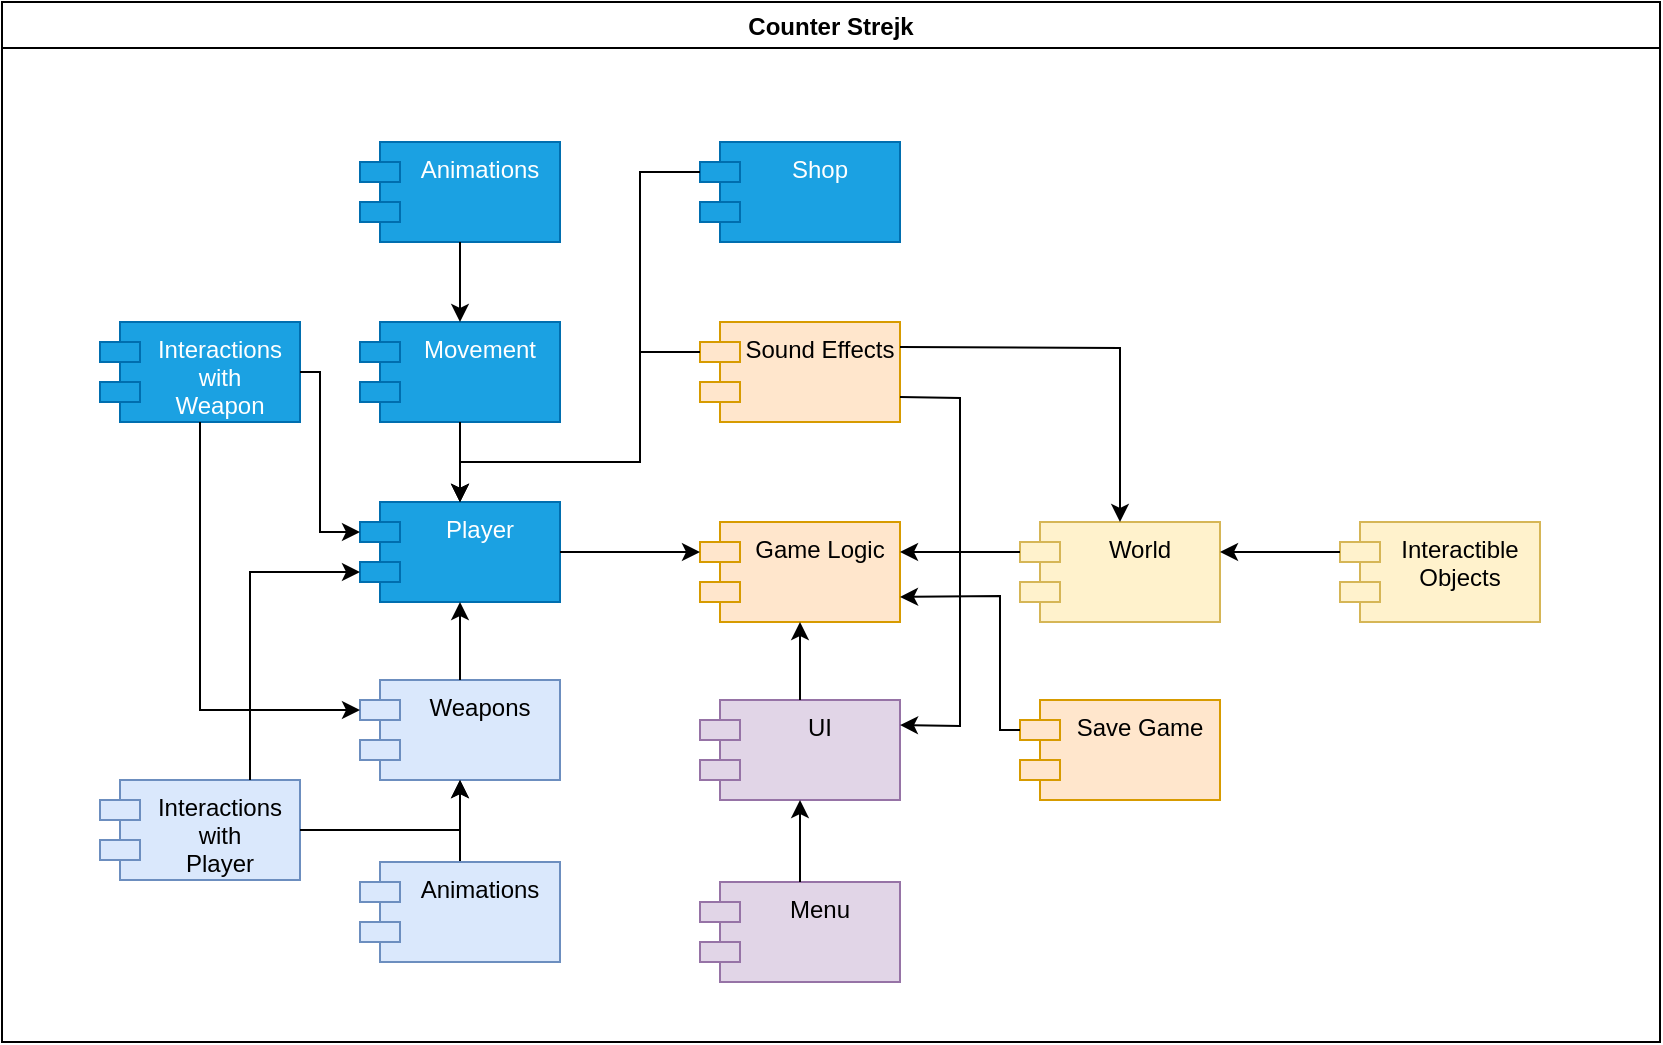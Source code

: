 <mxfile version="16.5.1" type="google"><diagram id="lmcRwzdXSvDmLRSAeOg0" name="Page-1"><mxGraphModel dx="211" dy="546" grid="1" gridSize="10" guides="1" tooltips="1" connect="1" arrows="1" fold="1" page="1" pageScale="1" pageWidth="827" pageHeight="1169" math="0" shadow="0"><root><mxCell id="0"/><mxCell id="1" parent="0"/><mxCell id="5NwI4T5EZ4Up594CXk7H-31" value="Counter Strejk" style="swimlane;" parent="1" vertex="1"><mxGeometry x="1241" y="80" width="829" height="520" as="geometry"/></mxCell><mxCell id="5NwI4T5EZ4Up594CXk7H-35" value="Game Logic" style="shape=module;align=left;spacingLeft=20;align=center;verticalAlign=top;fillColor=#ffe6cc;strokeColor=#d79b00;" parent="5NwI4T5EZ4Up594CXk7H-31" vertex="1"><mxGeometry x="349" y="260" width="100" height="50" as="geometry"/></mxCell><mxCell id="5NwI4T5EZ4Up594CXk7H-33" value="Movement" style="shape=module;align=left;spacingLeft=20;align=center;verticalAlign=top;fillColor=#1ba1e2;strokeColor=#006EAF;fontColor=#ffffff;" parent="5NwI4T5EZ4Up594CXk7H-31" vertex="1"><mxGeometry x="179" y="160" width="100" height="50" as="geometry"/></mxCell><mxCell id="5NwI4T5EZ4Up594CXk7H-36" value="Interactions&#10;with&#10;Weapon" style="shape=module;align=left;spacingLeft=20;align=center;verticalAlign=top;fillColor=#1ba1e2;strokeColor=#006EAF;fontColor=#ffffff;" parent="5NwI4T5EZ4Up594CXk7H-31" vertex="1"><mxGeometry x="49" y="160" width="100" height="50" as="geometry"/></mxCell><mxCell id="5NwI4T5EZ4Up594CXk7H-37" value="Animations&#10;" style="shape=module;align=left;spacingLeft=20;align=center;verticalAlign=top;fillColor=#1ba1e2;strokeColor=#006EAF;fontColor=#ffffff;" parent="5NwI4T5EZ4Up594CXk7H-31" vertex="1"><mxGeometry x="179" y="70" width="100" height="50" as="geometry"/></mxCell><mxCell id="5NwI4T5EZ4Up594CXk7H-38" value="Sound Effects" style="shape=module;align=left;spacingLeft=20;align=center;verticalAlign=top;fillColor=#ffe6cc;strokeColor=#d79b00;" parent="5NwI4T5EZ4Up594CXk7H-31" vertex="1"><mxGeometry x="349" y="160" width="100" height="50" as="geometry"/></mxCell><mxCell id="5NwI4T5EZ4Up594CXk7H-40" value="Save Game" style="shape=module;align=left;spacingLeft=20;align=center;verticalAlign=top;fillColor=#ffe6cc;strokeColor=#d79b00;" parent="5NwI4T5EZ4Up594CXk7H-31" vertex="1"><mxGeometry x="509" y="349" width="100" height="50" as="geometry"/></mxCell><mxCell id="5NwI4T5EZ4Up594CXk7H-42" value="Shop" style="shape=module;align=left;spacingLeft=20;align=center;verticalAlign=top;fillColor=#1ba1e2;strokeColor=#006EAF;fontColor=#ffffff;" parent="5NwI4T5EZ4Up594CXk7H-31" vertex="1"><mxGeometry x="349" y="70" width="100" height="50" as="geometry"/></mxCell><mxCell id="5NwI4T5EZ4Up594CXk7H-43" value="Player" style="shape=module;align=left;spacingLeft=20;align=center;verticalAlign=top;fillColor=#1ba1e2;strokeColor=#006EAF;fontColor=#ffffff;" parent="5NwI4T5EZ4Up594CXk7H-31" vertex="1"><mxGeometry x="179" y="250" width="100" height="50" as="geometry"/></mxCell><mxCell id="5NwI4T5EZ4Up594CXk7H-45" value="World" style="shape=module;align=left;spacingLeft=20;align=center;verticalAlign=top;fillColor=#fff2cc;strokeColor=#d6b656;" parent="5NwI4T5EZ4Up594CXk7H-31" vertex="1"><mxGeometry x="509" y="260" width="100" height="50" as="geometry"/></mxCell><mxCell id="5NwI4T5EZ4Up594CXk7H-46" value="UI" style="shape=module;align=left;spacingLeft=20;align=center;verticalAlign=top;fillColor=#e1d5e7;strokeColor=#9673a6;" parent="5NwI4T5EZ4Up594CXk7H-31" vertex="1"><mxGeometry x="349" y="349" width="100" height="50" as="geometry"/></mxCell><mxCell id="5NwI4T5EZ4Up594CXk7H-39" value="Menu" style="shape=module;align=left;spacingLeft=20;align=center;verticalAlign=top;fillColor=#e1d5e7;strokeColor=#9673a6;" parent="5NwI4T5EZ4Up594CXk7H-31" vertex="1"><mxGeometry x="349" y="440" width="100" height="50" as="geometry"/></mxCell><mxCell id="5NwI4T5EZ4Up594CXk7H-47" value="Weapons" style="shape=module;align=left;spacingLeft=20;align=center;verticalAlign=top;fillColor=#dae8fc;strokeColor=#6c8ebf;" parent="5NwI4T5EZ4Up594CXk7H-31" vertex="1"><mxGeometry x="179" y="339" width="100" height="50" as="geometry"/></mxCell><mxCell id="5NwI4T5EZ4Up594CXk7H-51" style="edgeStyle=orthogonalEdgeStyle;rounded=0;orthogonalLoop=1;jettySize=auto;html=1;exitX=0.5;exitY=0;exitDx=0;exitDy=0;entryX=0.5;entryY=1;entryDx=0;entryDy=0;" parent="5NwI4T5EZ4Up594CXk7H-31" source="5NwI4T5EZ4Up594CXk7H-48" target="5NwI4T5EZ4Up594CXk7H-47" edge="1"><mxGeometry relative="1" as="geometry"/></mxCell><mxCell id="5NwI4T5EZ4Up594CXk7H-48" value="Animations" style="shape=module;align=left;spacingLeft=20;align=center;verticalAlign=top;fillColor=#dae8fc;strokeColor=#6c8ebf;" parent="5NwI4T5EZ4Up594CXk7H-31" vertex="1"><mxGeometry x="179" y="430" width="100" height="50" as="geometry"/></mxCell><mxCell id="5NwI4T5EZ4Up594CXk7H-49" value="Interactions&#10;with&#10;Player&#10;" style="shape=module;align=left;spacingLeft=20;align=center;verticalAlign=top;fillColor=#dae8fc;strokeColor=#6c8ebf;" parent="5NwI4T5EZ4Up594CXk7H-31" vertex="1"><mxGeometry x="49" y="389" width="100" height="50" as="geometry"/></mxCell><mxCell id="5NwI4T5EZ4Up594CXk7H-53" value="" style="endArrow=classic;html=1;rounded=0;exitX=1;exitY=0.5;exitDx=0;exitDy=0;entryX=0.5;entryY=1;entryDx=0;entryDy=0;" parent="5NwI4T5EZ4Up594CXk7H-31" source="5NwI4T5EZ4Up594CXk7H-49" target="5NwI4T5EZ4Up594CXk7H-47" edge="1"><mxGeometry width="50" height="50" relative="1" as="geometry"><mxPoint x="319" y="380" as="sourcePoint"/><mxPoint x="369" y="330" as="targetPoint"/><Array as="points"><mxPoint x="229" y="414"/></Array></mxGeometry></mxCell><mxCell id="5NwI4T5EZ4Up594CXk7H-54" value="" style="endArrow=classic;html=1;rounded=0;entryX=0.5;entryY=1;entryDx=0;entryDy=0;exitX=0.5;exitY=0;exitDx=0;exitDy=0;" parent="5NwI4T5EZ4Up594CXk7H-31" source="5NwI4T5EZ4Up594CXk7H-47" target="5NwI4T5EZ4Up594CXk7H-43" edge="1"><mxGeometry width="50" height="50" relative="1" as="geometry"><mxPoint x="319" y="380" as="sourcePoint"/><mxPoint x="369" y="330" as="targetPoint"/></mxGeometry></mxCell><mxCell id="5NwI4T5EZ4Up594CXk7H-55" value="" style="endArrow=classic;html=1;rounded=0;entryX=0;entryY=0;entryDx=0;entryDy=15;entryPerimeter=0;exitX=1;exitY=0.5;exitDx=0;exitDy=0;" parent="5NwI4T5EZ4Up594CXk7H-31" source="5NwI4T5EZ4Up594CXk7H-43" target="5NwI4T5EZ4Up594CXk7H-35" edge="1"><mxGeometry width="50" height="50" relative="1" as="geometry"><mxPoint x="319" y="390" as="sourcePoint"/><mxPoint x="369" y="340" as="targetPoint"/></mxGeometry></mxCell><mxCell id="5NwI4T5EZ4Up594CXk7H-57" value="" style="endArrow=classic;html=1;rounded=0;entryX=0;entryY=0;entryDx=0;entryDy=15;entryPerimeter=0;exitX=0.5;exitY=1;exitDx=0;exitDy=0;" parent="5NwI4T5EZ4Up594CXk7H-31" source="5NwI4T5EZ4Up594CXk7H-36" target="5NwI4T5EZ4Up594CXk7H-47" edge="1"><mxGeometry width="50" height="50" relative="1" as="geometry"><mxPoint x="319" y="280" as="sourcePoint"/><mxPoint x="369" y="230" as="targetPoint"/><Array as="points"><mxPoint x="99" y="354"/></Array></mxGeometry></mxCell><mxCell id="5NwI4T5EZ4Up594CXk7H-58" value="" style="endArrow=classic;html=1;rounded=0;entryX=0;entryY=0;entryDx=0;entryDy=35;entryPerimeter=0;exitX=0.75;exitY=0;exitDx=0;exitDy=0;" parent="5NwI4T5EZ4Up594CXk7H-31" source="5NwI4T5EZ4Up594CXk7H-49" target="5NwI4T5EZ4Up594CXk7H-43" edge="1"><mxGeometry width="50" height="50" relative="1" as="geometry"><mxPoint x="319" y="280" as="sourcePoint"/><mxPoint x="369" y="230" as="targetPoint"/><Array as="points"><mxPoint x="124" y="285"/></Array></mxGeometry></mxCell><mxCell id="5NwI4T5EZ4Up594CXk7H-59" value="" style="endArrow=classic;html=1;rounded=0;exitX=0.5;exitY=1;exitDx=0;exitDy=0;entryX=0.5;entryY=0;entryDx=0;entryDy=0;" parent="5NwI4T5EZ4Up594CXk7H-31" source="5NwI4T5EZ4Up594CXk7H-33" target="5NwI4T5EZ4Up594CXk7H-43" edge="1"><mxGeometry width="50" height="50" relative="1" as="geometry"><mxPoint x="319" y="280" as="sourcePoint"/><mxPoint x="369" y="230" as="targetPoint"/></mxGeometry></mxCell><mxCell id="5NwI4T5EZ4Up594CXk7H-60" value="" style="endArrow=classic;html=1;rounded=0;exitX=0.5;exitY=1;exitDx=0;exitDy=0;entryX=0.5;entryY=0;entryDx=0;entryDy=0;" parent="5NwI4T5EZ4Up594CXk7H-31" source="5NwI4T5EZ4Up594CXk7H-37" target="5NwI4T5EZ4Up594CXk7H-33" edge="1"><mxGeometry width="50" height="50" relative="1" as="geometry"><mxPoint x="319" y="280" as="sourcePoint"/><mxPoint x="309" y="130" as="targetPoint"/></mxGeometry></mxCell><mxCell id="5NwI4T5EZ4Up594CXk7H-64" value="" style="endArrow=classic;html=1;rounded=0;entryX=0.5;entryY=0;entryDx=0;entryDy=0;exitX=1;exitY=0.25;exitDx=0;exitDy=0;" parent="5NwI4T5EZ4Up594CXk7H-31" source="5NwI4T5EZ4Up594CXk7H-38" target="5NwI4T5EZ4Up594CXk7H-45" edge="1"><mxGeometry width="50" height="50" relative="1" as="geometry"><mxPoint x="319" y="280" as="sourcePoint"/><mxPoint x="369" y="230" as="targetPoint"/><Array as="points"><mxPoint x="559" y="173"/></Array></mxGeometry></mxCell><mxCell id="5NwI4T5EZ4Up594CXk7H-65" value="" style="endArrow=classic;html=1;rounded=0;exitX=1;exitY=0.75;exitDx=0;exitDy=0;entryX=1;entryY=0.25;entryDx=0;entryDy=0;" parent="5NwI4T5EZ4Up594CXk7H-31" source="5NwI4T5EZ4Up594CXk7H-38" target="5NwI4T5EZ4Up594CXk7H-46" edge="1"><mxGeometry width="50" height="50" relative="1" as="geometry"><mxPoint x="499" y="230" as="sourcePoint"/><mxPoint x="369" y="230" as="targetPoint"/><Array as="points"><mxPoint x="479" y="198"/><mxPoint x="479" y="362"/></Array></mxGeometry></mxCell><mxCell id="5NwI4T5EZ4Up594CXk7H-66" value="" style="endArrow=classic;html=1;rounded=0;exitX=0;exitY=0;exitDx=0;exitDy=15;exitPerimeter=0;entryX=0.5;entryY=0;entryDx=0;entryDy=0;" parent="5NwI4T5EZ4Up594CXk7H-31" source="5NwI4T5EZ4Up594CXk7H-42" target="5NwI4T5EZ4Up594CXk7H-43" edge="1"><mxGeometry width="50" height="50" relative="1" as="geometry"><mxPoint x="319" y="80" as="sourcePoint"/><mxPoint x="329" y="120" as="targetPoint"/><Array as="points"><mxPoint x="319" y="85"/><mxPoint x="319" y="230"/><mxPoint x="229" y="230"/></Array></mxGeometry></mxCell><mxCell id="5NwI4T5EZ4Up594CXk7H-67" value="Interactible&#10;Objects" style="shape=module;align=left;spacingLeft=20;align=center;verticalAlign=top;fillColor=#fff2cc;strokeColor=#d6b656;" parent="5NwI4T5EZ4Up594CXk7H-31" vertex="1"><mxGeometry x="669" y="260" width="100" height="50" as="geometry"/></mxCell><mxCell id="5NwI4T5EZ4Up594CXk7H-68" value="" style="endArrow=classic;html=1;rounded=0;exitX=0;exitY=0;exitDx=0;exitDy=15;exitPerimeter=0;" parent="5NwI4T5EZ4Up594CXk7H-31" source="5NwI4T5EZ4Up594CXk7H-67" edge="1"><mxGeometry width="50" height="50" relative="1" as="geometry"><mxPoint x="609" y="275" as="sourcePoint"/><mxPoint x="609" y="275" as="targetPoint"/></mxGeometry></mxCell><mxCell id="5NwI4T5EZ4Up594CXk7H-69" value="" style="endArrow=classic;html=1;rounded=0;entryX=0.5;entryY=1;entryDx=0;entryDy=0;exitX=0.5;exitY=0;exitDx=0;exitDy=0;" parent="5NwI4T5EZ4Up594CXk7H-31" source="5NwI4T5EZ4Up594CXk7H-39" target="5NwI4T5EZ4Up594CXk7H-46" edge="1"><mxGeometry width="50" height="50" relative="1" as="geometry"><mxPoint x="319" y="280" as="sourcePoint"/><mxPoint x="369" y="230" as="targetPoint"/></mxGeometry></mxCell><mxCell id="5NwI4T5EZ4Up594CXk7H-70" value="" style="endArrow=classic;html=1;rounded=0;exitX=0;exitY=0;exitDx=0;exitDy=15;exitPerimeter=0;" parent="5NwI4T5EZ4Up594CXk7H-31" source="5NwI4T5EZ4Up594CXk7H-45" edge="1"><mxGeometry width="50" height="50" relative="1" as="geometry"><mxPoint x="319" y="280" as="sourcePoint"/><mxPoint x="449" y="275" as="targetPoint"/></mxGeometry></mxCell><mxCell id="5NwI4T5EZ4Up594CXk7H-71" value="" style="endArrow=classic;html=1;rounded=0;entryX=0.5;entryY=1;entryDx=0;entryDy=0;exitX=0.5;exitY=0;exitDx=0;exitDy=0;" parent="5NwI4T5EZ4Up594CXk7H-31" source="5NwI4T5EZ4Up594CXk7H-46" target="5NwI4T5EZ4Up594CXk7H-35" edge="1"><mxGeometry width="50" height="50" relative="1" as="geometry"><mxPoint x="319" y="280" as="sourcePoint"/><mxPoint x="369" y="230" as="targetPoint"/></mxGeometry></mxCell><mxCell id="5NwI4T5EZ4Up594CXk7H-73" value="" style="endArrow=classic;html=1;rounded=0;entryX=1;entryY=0.75;entryDx=0;entryDy=0;exitX=0;exitY=0;exitDx=0;exitDy=15;exitPerimeter=0;" parent="5NwI4T5EZ4Up594CXk7H-31" source="5NwI4T5EZ4Up594CXk7H-40" target="5NwI4T5EZ4Up594CXk7H-35" edge="1"><mxGeometry width="50" height="50" relative="1" as="geometry"><mxPoint x="319" y="280" as="sourcePoint"/><mxPoint x="369" y="230" as="targetPoint"/><Array as="points"><mxPoint x="499" y="364"/><mxPoint x="499" y="297"/></Array></mxGeometry></mxCell><mxCell id="n-4Gh-5AmTZOTTQgu_lp-1" value="" style="endArrow=classic;html=1;rounded=0;entryX=0;entryY=0;entryDx=0;entryDy=15;entryPerimeter=0;exitX=1;exitY=0.5;exitDx=0;exitDy=0;" edge="1" parent="5NwI4T5EZ4Up594CXk7H-31" source="5NwI4T5EZ4Up594CXk7H-36" target="5NwI4T5EZ4Up594CXk7H-43"><mxGeometry width="50" height="50" relative="1" as="geometry"><mxPoint x="249" y="230" as="sourcePoint"/><mxPoint x="299" y="180" as="targetPoint"/><Array as="points"><mxPoint x="159" y="185"/><mxPoint x="159" y="265"/></Array></mxGeometry></mxCell><mxCell id="5NwI4T5EZ4Up594CXk7H-63" value="" style="endArrow=classic;html=1;rounded=0;exitX=0;exitY=0;exitDx=0;exitDy=15;exitPerimeter=0;" parent="1" source="5NwI4T5EZ4Up594CXk7H-38" edge="1"><mxGeometry width="50" height="50" relative="1" as="geometry"><mxPoint x="1560" y="360" as="sourcePoint"/><mxPoint x="1470" y="330" as="targetPoint"/><Array as="points"><mxPoint x="1560" y="255"/><mxPoint x="1560" y="310"/><mxPoint x="1470" y="310"/></Array></mxGeometry></mxCell></root></mxGraphModel></diagram></mxfile>